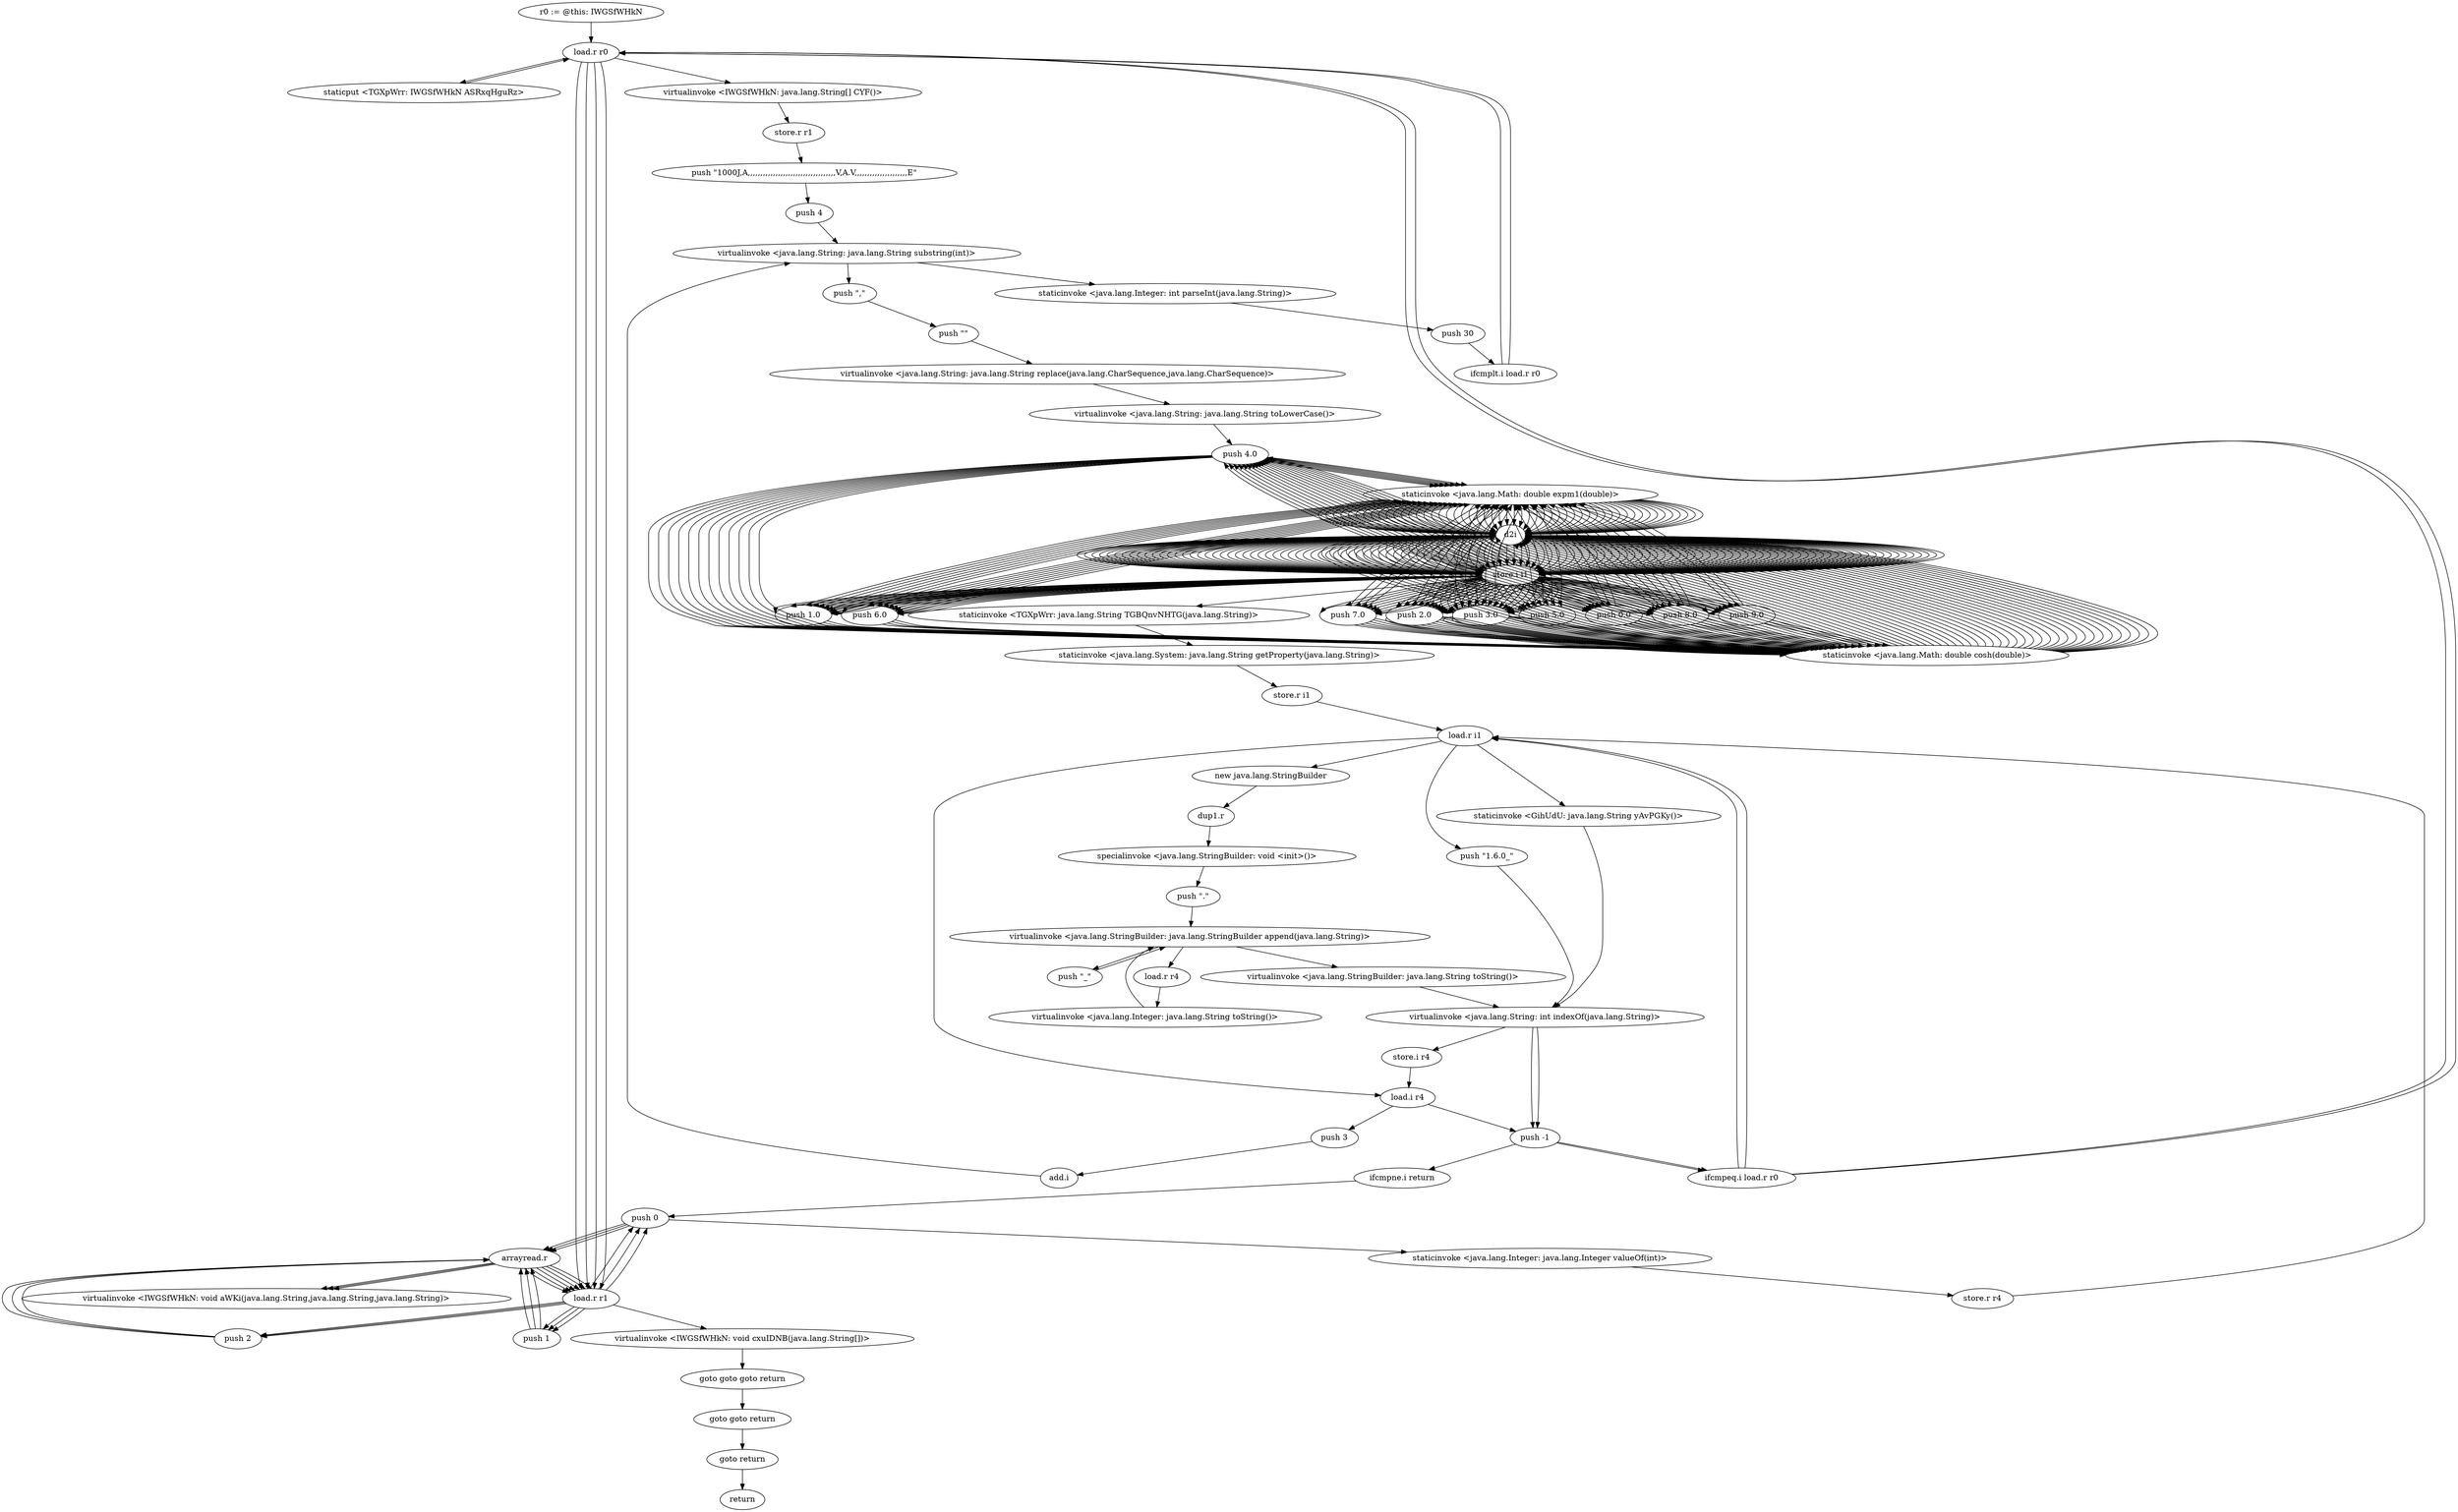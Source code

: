 digraph "" {
    "r0 := @this: IWGSfWHkN"
    "load.r r0"
    "r0 := @this: IWGSfWHkN"->"load.r r0";
    "staticput <TGXpWrr: IWGSfWHkN ASRxqHguRz>"
    "load.r r0"->"staticput <TGXpWrr: IWGSfWHkN ASRxqHguRz>";
    "staticput <TGXpWrr: IWGSfWHkN ASRxqHguRz>"->"load.r r0";
    "virtualinvoke <IWGSfWHkN: java.lang.String[] CYF()>"
    "load.r r0"->"virtualinvoke <IWGSfWHkN: java.lang.String[] CYF()>";
    "store.r r1"
    "virtualinvoke <IWGSfWHkN: java.lang.String[] CYF()>"->"store.r r1";
    "push \"1000J,A,,,,,,,,,,,,,,,,,,,,,,,,,,,,,,,,,,,V,A.V,,,,,,,,,,,,,,,,,,,,,E\""
    "store.r r1"->"push \"1000J,A,,,,,,,,,,,,,,,,,,,,,,,,,,,,,,,,,,,V,A.V,,,,,,,,,,,,,,,,,,,,,E\"";
    "push 4"
    "push \"1000J,A,,,,,,,,,,,,,,,,,,,,,,,,,,,,,,,,,,,V,A.V,,,,,,,,,,,,,,,,,,,,,E\""->"push 4";
    "virtualinvoke <java.lang.String: java.lang.String substring(int)>"
    "push 4"->"virtualinvoke <java.lang.String: java.lang.String substring(int)>";
    "push \",\""
    "virtualinvoke <java.lang.String: java.lang.String substring(int)>"->"push \",\"";
    "push \"\""
    "push \",\""->"push \"\"";
    "virtualinvoke <java.lang.String: java.lang.String replace(java.lang.CharSequence,java.lang.CharSequence)>"
    "push \"\""->"virtualinvoke <java.lang.String: java.lang.String replace(java.lang.CharSequence,java.lang.CharSequence)>";
    "virtualinvoke <java.lang.String: java.lang.String toLowerCase()>"
    "virtualinvoke <java.lang.String: java.lang.String replace(java.lang.CharSequence,java.lang.CharSequence)>"->"virtualinvoke <java.lang.String: java.lang.String toLowerCase()>";
    "push 4.0"
    "virtualinvoke <java.lang.String: java.lang.String toLowerCase()>"->"push 4.0";
    "staticinvoke <java.lang.Math: double expm1(double)>"
    "push 4.0"->"staticinvoke <java.lang.Math: double expm1(double)>";
    "d2i"
    "staticinvoke <java.lang.Math: double expm1(double)>"->"d2i";
    "store.i i1"
    "d2i"->"store.i i1";
    "push 2.0"
    "store.i i1"->"push 2.0";
    "staticinvoke <java.lang.Math: double cosh(double)>"
    "push 2.0"->"staticinvoke <java.lang.Math: double cosh(double)>";
    "staticinvoke <java.lang.Math: double cosh(double)>"->"d2i";
    "d2i"->"store.i i1";
    "push 8.0"
    "store.i i1"->"push 8.0";
    "push 8.0"->"staticinvoke <java.lang.Math: double expm1(double)>";
    "staticinvoke <java.lang.Math: double expm1(double)>"->"d2i";
    "d2i"->"store.i i1";
    "store.i i1"->"push 8.0";
    "push 8.0"->"staticinvoke <java.lang.Math: double expm1(double)>";
    "staticinvoke <java.lang.Math: double expm1(double)>"->"d2i";
    "d2i"->"store.i i1";
    "store.i i1"->"push 4.0";
    "push 4.0"->"staticinvoke <java.lang.Math: double cosh(double)>";
    "staticinvoke <java.lang.Math: double cosh(double)>"->"d2i";
    "d2i"->"store.i i1";
    "push 9.0"
    "store.i i1"->"push 9.0";
    "push 9.0"->"staticinvoke <java.lang.Math: double expm1(double)>";
    "staticinvoke <java.lang.Math: double expm1(double)>"->"d2i";
    "d2i"->"store.i i1";
    "push 1.0"
    "store.i i1"->"push 1.0";
    "push 1.0"->"staticinvoke <java.lang.Math: double cosh(double)>";
    "staticinvoke <java.lang.Math: double cosh(double)>"->"d2i";
    "d2i"->"store.i i1";
    "push 7.0"
    "store.i i1"->"push 7.0";
    "push 7.0"->"staticinvoke <java.lang.Math: double expm1(double)>";
    "staticinvoke <java.lang.Math: double expm1(double)>"->"d2i";
    "d2i"->"store.i i1";
    "store.i i1"->"push 8.0";
    "push 8.0"->"staticinvoke <java.lang.Math: double expm1(double)>";
    "staticinvoke <java.lang.Math: double expm1(double)>"->"d2i";
    "d2i"->"store.i i1";
    "store.i i1"->"push 7.0";
    "push 7.0"->"staticinvoke <java.lang.Math: double expm1(double)>";
    "staticinvoke <java.lang.Math: double expm1(double)>"->"d2i";
    "d2i"->"store.i i1";
    "push 3.0"
    "store.i i1"->"push 3.0";
    "push 3.0"->"staticinvoke <java.lang.Math: double cosh(double)>";
    "staticinvoke <java.lang.Math: double cosh(double)>"->"d2i";
    "d2i"->"store.i i1";
    "push 6.0"
    "store.i i1"->"push 6.0";
    "push 6.0"->"staticinvoke <java.lang.Math: double expm1(double)>";
    "staticinvoke <java.lang.Math: double expm1(double)>"->"d2i";
    "d2i"->"store.i i1";
    "store.i i1"->"push 3.0";
    "push 3.0"->"staticinvoke <java.lang.Math: double cosh(double)>";
    "staticinvoke <java.lang.Math: double cosh(double)>"->"d2i";
    "d2i"->"store.i i1";
    "store.i i1"->"push 4.0";
    "push 4.0"->"staticinvoke <java.lang.Math: double expm1(double)>";
    "staticinvoke <java.lang.Math: double expm1(double)>"->"d2i";
    "d2i"->"store.i i1";
    "push 5.0"
    "store.i i1"->"push 5.0";
    "push 5.0"->"staticinvoke <java.lang.Math: double expm1(double)>";
    "staticinvoke <java.lang.Math: double expm1(double)>"->"d2i";
    "d2i"->"store.i i1";
    "push 0.0"
    "store.i i1"->"push 0.0";
    "push 0.0"->"staticinvoke <java.lang.Math: double expm1(double)>";
    "staticinvoke <java.lang.Math: double expm1(double)>"->"d2i";
    "d2i"->"store.i i1";
    "store.i i1"->"push 3.0";
    "push 3.0"->"staticinvoke <java.lang.Math: double expm1(double)>";
    "staticinvoke <java.lang.Math: double expm1(double)>"->"d2i";
    "d2i"->"store.i i1";
    "store.i i1"->"push 1.0";
    "push 1.0"->"staticinvoke <java.lang.Math: double expm1(double)>";
    "staticinvoke <java.lang.Math: double expm1(double)>"->"d2i";
    "d2i"->"store.i i1";
    "store.i i1"->"push 9.0";
    "push 9.0"->"staticinvoke <java.lang.Math: double cosh(double)>";
    "staticinvoke <java.lang.Math: double cosh(double)>"->"d2i";
    "d2i"->"store.i i1";
    "store.i i1"->"push 4.0";
    "push 4.0"->"staticinvoke <java.lang.Math: double expm1(double)>";
    "staticinvoke <java.lang.Math: double expm1(double)>"->"d2i";
    "d2i"->"store.i i1";
    "store.i i1"->"push 0.0";
    "push 0.0"->"staticinvoke <java.lang.Math: double expm1(double)>";
    "staticinvoke <java.lang.Math: double expm1(double)>"->"d2i";
    "d2i"->"store.i i1";
    "store.i i1"->"push 7.0";
    "push 7.0"->"staticinvoke <java.lang.Math: double cosh(double)>";
    "staticinvoke <java.lang.Math: double cosh(double)>"->"d2i";
    "d2i"->"store.i i1";
    "store.i i1"->"push 5.0";
    "push 5.0"->"staticinvoke <java.lang.Math: double expm1(double)>";
    "staticinvoke <java.lang.Math: double expm1(double)>"->"d2i";
    "d2i"->"store.i i1";
    "store.i i1"->"push 1.0";
    "push 1.0"->"staticinvoke <java.lang.Math: double expm1(double)>";
    "staticinvoke <java.lang.Math: double expm1(double)>"->"d2i";
    "d2i"->"store.i i1";
    "store.i i1"->"push 1.0";
    "push 1.0"->"staticinvoke <java.lang.Math: double cosh(double)>";
    "staticinvoke <java.lang.Math: double cosh(double)>"->"d2i";
    "d2i"->"store.i i1";
    "store.i i1"->"push 2.0";
    "push 2.0"->"staticinvoke <java.lang.Math: double cosh(double)>";
    "staticinvoke <java.lang.Math: double cosh(double)>"->"d2i";
    "d2i"->"store.i i1";
    "store.i i1"->"push 9.0";
    "push 9.0"->"staticinvoke <java.lang.Math: double cosh(double)>";
    "staticinvoke <java.lang.Math: double cosh(double)>"->"d2i";
    "d2i"->"store.i i1";
    "store.i i1"->"push 1.0";
    "push 1.0"->"staticinvoke <java.lang.Math: double expm1(double)>";
    "staticinvoke <java.lang.Math: double expm1(double)>"->"d2i";
    "d2i"->"store.i i1";
    "store.i i1"->"push 4.0";
    "push 4.0"->"staticinvoke <java.lang.Math: double cosh(double)>";
    "staticinvoke <java.lang.Math: double cosh(double)>"->"d2i";
    "d2i"->"store.i i1";
    "store.i i1"->"push 3.0";
    "push 3.0"->"staticinvoke <java.lang.Math: double expm1(double)>";
    "staticinvoke <java.lang.Math: double expm1(double)>"->"d2i";
    "d2i"->"store.i i1";
    "store.i i1"->"push 8.0";
    "push 8.0"->"staticinvoke <java.lang.Math: double expm1(double)>";
    "staticinvoke <java.lang.Math: double expm1(double)>"->"d2i";
    "d2i"->"store.i i1";
    "store.i i1"->"push 2.0";
    "push 2.0"->"staticinvoke <java.lang.Math: double expm1(double)>";
    "staticinvoke <java.lang.Math: double expm1(double)>"->"d2i";
    "d2i"->"store.i i1";
    "store.i i1"->"push 8.0";
    "push 8.0"->"staticinvoke <java.lang.Math: double cosh(double)>";
    "staticinvoke <java.lang.Math: double cosh(double)>"->"d2i";
    "d2i"->"store.i i1";
    "store.i i1"->"push 4.0";
    "push 4.0"->"staticinvoke <java.lang.Math: double cosh(double)>";
    "staticinvoke <java.lang.Math: double cosh(double)>"->"d2i";
    "d2i"->"store.i i1";
    "store.i i1"->"push 2.0";
    "push 2.0"->"staticinvoke <java.lang.Math: double expm1(double)>";
    "staticinvoke <java.lang.Math: double expm1(double)>"->"d2i";
    "d2i"->"store.i i1";
    "store.i i1"->"push 4.0";
    "push 4.0"->"staticinvoke <java.lang.Math: double expm1(double)>";
    "staticinvoke <java.lang.Math: double expm1(double)>"->"d2i";
    "d2i"->"store.i i1";
    "store.i i1"->"push 0.0";
    "push 0.0"->"staticinvoke <java.lang.Math: double cosh(double)>";
    "staticinvoke <java.lang.Math: double cosh(double)>"->"d2i";
    "d2i"->"store.i i1";
    "store.i i1"->"push 3.0";
    "push 3.0"->"staticinvoke <java.lang.Math: double cosh(double)>";
    "staticinvoke <java.lang.Math: double cosh(double)>"->"d2i";
    "d2i"->"store.i i1";
    "store.i i1"->"push 8.0";
    "push 8.0"->"staticinvoke <java.lang.Math: double cosh(double)>";
    "staticinvoke <java.lang.Math: double cosh(double)>"->"d2i";
    "d2i"->"store.i i1";
    "store.i i1"->"push 7.0";
    "push 7.0"->"staticinvoke <java.lang.Math: double cosh(double)>";
    "staticinvoke <java.lang.Math: double cosh(double)>"->"d2i";
    "d2i"->"store.i i1";
    "store.i i1"->"push 6.0";
    "push 6.0"->"staticinvoke <java.lang.Math: double cosh(double)>";
    "staticinvoke <java.lang.Math: double cosh(double)>"->"d2i";
    "d2i"->"store.i i1";
    "store.i i1"->"push 3.0";
    "push 3.0"->"staticinvoke <java.lang.Math: double cosh(double)>";
    "staticinvoke <java.lang.Math: double cosh(double)>"->"d2i";
    "d2i"->"store.i i1";
    "store.i i1"->"push 7.0";
    "push 7.0"->"staticinvoke <java.lang.Math: double cosh(double)>";
    "staticinvoke <java.lang.Math: double cosh(double)>"->"d2i";
    "d2i"->"store.i i1";
    "store.i i1"->"push 4.0";
    "push 4.0"->"staticinvoke <java.lang.Math: double cosh(double)>";
    "staticinvoke <java.lang.Math: double cosh(double)>"->"d2i";
    "d2i"->"store.i i1";
    "store.i i1"->"push 7.0";
    "push 7.0"->"staticinvoke <java.lang.Math: double expm1(double)>";
    "staticinvoke <java.lang.Math: double expm1(double)>"->"d2i";
    "d2i"->"store.i i1";
    "store.i i1"->"push 8.0";
    "push 8.0"->"staticinvoke <java.lang.Math: double cosh(double)>";
    "staticinvoke <java.lang.Math: double cosh(double)>"->"d2i";
    "d2i"->"store.i i1";
    "store.i i1"->"push 1.0";
    "push 1.0"->"staticinvoke <java.lang.Math: double expm1(double)>";
    "staticinvoke <java.lang.Math: double expm1(double)>"->"d2i";
    "d2i"->"store.i i1";
    "store.i i1"->"push 1.0";
    "push 1.0"->"staticinvoke <java.lang.Math: double expm1(double)>";
    "staticinvoke <java.lang.Math: double expm1(double)>"->"d2i";
    "d2i"->"store.i i1";
    "store.i i1"->"push 9.0";
    "push 9.0"->"staticinvoke <java.lang.Math: double expm1(double)>";
    "staticinvoke <java.lang.Math: double expm1(double)>"->"d2i";
    "d2i"->"store.i i1";
    "store.i i1"->"push 9.0";
    "push 9.0"->"staticinvoke <java.lang.Math: double expm1(double)>";
    "staticinvoke <java.lang.Math: double expm1(double)>"->"d2i";
    "d2i"->"store.i i1";
    "store.i i1"->"push 4.0";
    "push 4.0"->"staticinvoke <java.lang.Math: double cosh(double)>";
    "staticinvoke <java.lang.Math: double cosh(double)>"->"d2i";
    "d2i"->"store.i i1";
    "store.i i1"->"push 2.0";
    "push 2.0"->"staticinvoke <java.lang.Math: double cosh(double)>";
    "staticinvoke <java.lang.Math: double cosh(double)>"->"d2i";
    "d2i"->"store.i i1";
    "store.i i1"->"push 3.0";
    "push 3.0"->"staticinvoke <java.lang.Math: double cosh(double)>";
    "staticinvoke <java.lang.Math: double cosh(double)>"->"d2i";
    "d2i"->"store.i i1";
    "store.i i1"->"push 3.0";
    "push 3.0"->"staticinvoke <java.lang.Math: double cosh(double)>";
    "staticinvoke <java.lang.Math: double cosh(double)>"->"d2i";
    "d2i"->"store.i i1";
    "store.i i1"->"push 3.0";
    "push 3.0"->"staticinvoke <java.lang.Math: double expm1(double)>";
    "staticinvoke <java.lang.Math: double expm1(double)>"->"d2i";
    "d2i"->"store.i i1";
    "store.i i1"->"push 1.0";
    "push 1.0"->"staticinvoke <java.lang.Math: double expm1(double)>";
    "staticinvoke <java.lang.Math: double expm1(double)>"->"d2i";
    "d2i"->"store.i i1";
    "store.i i1"->"push 1.0";
    "push 1.0"->"staticinvoke <java.lang.Math: double cosh(double)>";
    "staticinvoke <java.lang.Math: double cosh(double)>"->"d2i";
    "d2i"->"store.i i1";
    "store.i i1"->"push 6.0";
    "push 6.0"->"staticinvoke <java.lang.Math: double expm1(double)>";
    "staticinvoke <java.lang.Math: double expm1(double)>"->"d2i";
    "d2i"->"store.i i1";
    "store.i i1"->"push 2.0";
    "push 2.0"->"staticinvoke <java.lang.Math: double cosh(double)>";
    "staticinvoke <java.lang.Math: double cosh(double)>"->"d2i";
    "d2i"->"store.i i1";
    "store.i i1"->"push 4.0";
    "push 4.0"->"staticinvoke <java.lang.Math: double cosh(double)>";
    "staticinvoke <java.lang.Math: double cosh(double)>"->"d2i";
    "d2i"->"store.i i1";
    "store.i i1"->"push 8.0";
    "push 8.0"->"staticinvoke <java.lang.Math: double cosh(double)>";
    "staticinvoke <java.lang.Math: double cosh(double)>"->"d2i";
    "d2i"->"store.i i1";
    "store.i i1"->"push 3.0";
    "push 3.0"->"staticinvoke <java.lang.Math: double expm1(double)>";
    "staticinvoke <java.lang.Math: double expm1(double)>"->"d2i";
    "d2i"->"store.i i1";
    "store.i i1"->"push 3.0";
    "push 3.0"->"staticinvoke <java.lang.Math: double cosh(double)>";
    "staticinvoke <java.lang.Math: double cosh(double)>"->"d2i";
    "d2i"->"store.i i1";
    "store.i i1"->"push 5.0";
    "push 5.0"->"staticinvoke <java.lang.Math: double cosh(double)>";
    "staticinvoke <java.lang.Math: double cosh(double)>"->"d2i";
    "d2i"->"store.i i1";
    "store.i i1"->"push 4.0";
    "push 4.0"->"staticinvoke <java.lang.Math: double cosh(double)>";
    "staticinvoke <java.lang.Math: double cosh(double)>"->"d2i";
    "d2i"->"store.i i1";
    "store.i i1"->"push 7.0";
    "push 7.0"->"staticinvoke <java.lang.Math: double expm1(double)>";
    "staticinvoke <java.lang.Math: double expm1(double)>"->"d2i";
    "d2i"->"store.i i1";
    "store.i i1"->"push 5.0";
    "push 5.0"->"staticinvoke <java.lang.Math: double expm1(double)>";
    "staticinvoke <java.lang.Math: double expm1(double)>"->"d2i";
    "d2i"->"store.i i1";
    "store.i i1"->"push 6.0";
    "push 6.0"->"staticinvoke <java.lang.Math: double expm1(double)>";
    "staticinvoke <java.lang.Math: double expm1(double)>"->"d2i";
    "d2i"->"store.i i1";
    "store.i i1"->"push 6.0";
    "push 6.0"->"staticinvoke <java.lang.Math: double cosh(double)>";
    "staticinvoke <java.lang.Math: double cosh(double)>"->"d2i";
    "d2i"->"store.i i1";
    "store.i i1"->"push 3.0";
    "push 3.0"->"staticinvoke <java.lang.Math: double cosh(double)>";
    "staticinvoke <java.lang.Math: double cosh(double)>"->"d2i";
    "d2i"->"store.i i1";
    "store.i i1"->"push 0.0";
    "push 0.0"->"staticinvoke <java.lang.Math: double cosh(double)>";
    "staticinvoke <java.lang.Math: double cosh(double)>"->"d2i";
    "d2i"->"store.i i1";
    "store.i i1"->"push 8.0";
    "push 8.0"->"staticinvoke <java.lang.Math: double expm1(double)>";
    "staticinvoke <java.lang.Math: double expm1(double)>"->"d2i";
    "d2i"->"store.i i1";
    "store.i i1"->"push 4.0";
    "push 4.0"->"staticinvoke <java.lang.Math: double cosh(double)>";
    "staticinvoke <java.lang.Math: double cosh(double)>"->"d2i";
    "d2i"->"store.i i1";
    "store.i i1"->"push 2.0";
    "push 2.0"->"staticinvoke <java.lang.Math: double cosh(double)>";
    "staticinvoke <java.lang.Math: double cosh(double)>"->"d2i";
    "d2i"->"store.i i1";
    "store.i i1"->"push 0.0";
    "push 0.0"->"staticinvoke <java.lang.Math: double cosh(double)>";
    "staticinvoke <java.lang.Math: double cosh(double)>"->"d2i";
    "d2i"->"store.i i1";
    "store.i i1"->"push 2.0";
    "push 2.0"->"staticinvoke <java.lang.Math: double expm1(double)>";
    "staticinvoke <java.lang.Math: double expm1(double)>"->"d2i";
    "d2i"->"store.i i1";
    "store.i i1"->"push 4.0";
    "push 4.0"->"staticinvoke <java.lang.Math: double cosh(double)>";
    "staticinvoke <java.lang.Math: double cosh(double)>"->"d2i";
    "d2i"->"store.i i1";
    "store.i i1"->"push 2.0";
    "push 2.0"->"staticinvoke <java.lang.Math: double cosh(double)>";
    "staticinvoke <java.lang.Math: double cosh(double)>"->"d2i";
    "d2i"->"store.i i1";
    "store.i i1"->"push 0.0";
    "push 0.0"->"staticinvoke <java.lang.Math: double cosh(double)>";
    "staticinvoke <java.lang.Math: double cosh(double)>"->"d2i";
    "d2i"->"store.i i1";
    "store.i i1"->"push 3.0";
    "push 3.0"->"staticinvoke <java.lang.Math: double cosh(double)>";
    "staticinvoke <java.lang.Math: double cosh(double)>"->"d2i";
    "d2i"->"store.i i1";
    "store.i i1"->"push 3.0";
    "push 3.0"->"staticinvoke <java.lang.Math: double expm1(double)>";
    "staticinvoke <java.lang.Math: double expm1(double)>"->"d2i";
    "d2i"->"store.i i1";
    "store.i i1"->"push 6.0";
    "push 6.0"->"staticinvoke <java.lang.Math: double expm1(double)>";
    "staticinvoke <java.lang.Math: double expm1(double)>"->"d2i";
    "d2i"->"store.i i1";
    "store.i i1"->"push 5.0";
    "push 5.0"->"staticinvoke <java.lang.Math: double cosh(double)>";
    "staticinvoke <java.lang.Math: double cosh(double)>"->"d2i";
    "d2i"->"store.i i1";
    "store.i i1"->"push 6.0";
    "push 6.0"->"staticinvoke <java.lang.Math: double expm1(double)>";
    "staticinvoke <java.lang.Math: double expm1(double)>"->"d2i";
    "d2i"->"store.i i1";
    "store.i i1"->"push 5.0";
    "push 5.0"->"staticinvoke <java.lang.Math: double cosh(double)>";
    "staticinvoke <java.lang.Math: double cosh(double)>"->"d2i";
    "d2i"->"store.i i1";
    "store.i i1"->"push 5.0";
    "push 5.0"->"staticinvoke <java.lang.Math: double cosh(double)>";
    "staticinvoke <java.lang.Math: double cosh(double)>"->"d2i";
    "d2i"->"store.i i1";
    "store.i i1"->"push 2.0";
    "push 2.0"->"staticinvoke <java.lang.Math: double cosh(double)>";
    "staticinvoke <java.lang.Math: double cosh(double)>"->"d2i";
    "d2i"->"store.i i1";
    "store.i i1"->"push 0.0";
    "push 0.0"->"staticinvoke <java.lang.Math: double cosh(double)>";
    "staticinvoke <java.lang.Math: double cosh(double)>"->"d2i";
    "d2i"->"store.i i1";
    "store.i i1"->"push 2.0";
    "push 2.0"->"staticinvoke <java.lang.Math: double cosh(double)>";
    "staticinvoke <java.lang.Math: double cosh(double)>"->"d2i";
    "d2i"->"store.i i1";
    "store.i i1"->"push 7.0";
    "push 7.0"->"staticinvoke <java.lang.Math: double cosh(double)>";
    "staticinvoke <java.lang.Math: double cosh(double)>"->"d2i";
    "d2i"->"store.i i1";
    "store.i i1"->"push 3.0";
    "push 3.0"->"staticinvoke <java.lang.Math: double cosh(double)>";
    "staticinvoke <java.lang.Math: double cosh(double)>"->"d2i";
    "d2i"->"store.i i1";
    "store.i i1"->"push 4.0";
    "push 4.0"->"staticinvoke <java.lang.Math: double cosh(double)>";
    "staticinvoke <java.lang.Math: double cosh(double)>"->"d2i";
    "d2i"->"store.i i1";
    "store.i i1"->"push 4.0";
    "push 4.0"->"staticinvoke <java.lang.Math: double expm1(double)>";
    "staticinvoke <java.lang.Math: double expm1(double)>"->"d2i";
    "d2i"->"store.i i1";
    "store.i i1"->"push 9.0";
    "push 9.0"->"staticinvoke <java.lang.Math: double cosh(double)>";
    "staticinvoke <java.lang.Math: double cosh(double)>"->"d2i";
    "d2i"->"store.i i1";
    "store.i i1"->"push 6.0";
    "push 6.0"->"staticinvoke <java.lang.Math: double cosh(double)>";
    "staticinvoke <java.lang.Math: double cosh(double)>"->"d2i";
    "d2i"->"store.i i1";
    "store.i i1"->"push 4.0";
    "push 4.0"->"staticinvoke <java.lang.Math: double expm1(double)>";
    "staticinvoke <java.lang.Math: double expm1(double)>"->"d2i";
    "d2i"->"store.i i1";
    "store.i i1"->"push 4.0";
    "push 4.0"->"staticinvoke <java.lang.Math: double cosh(double)>";
    "staticinvoke <java.lang.Math: double cosh(double)>"->"d2i";
    "d2i"->"store.i i1";
    "store.i i1"->"push 3.0";
    "push 3.0"->"staticinvoke <java.lang.Math: double cosh(double)>";
    "staticinvoke <java.lang.Math: double cosh(double)>"->"d2i";
    "d2i"->"store.i i1";
    "store.i i1"->"push 7.0";
    "push 7.0"->"staticinvoke <java.lang.Math: double cosh(double)>";
    "staticinvoke <java.lang.Math: double cosh(double)>"->"d2i";
    "d2i"->"store.i i1";
    "store.i i1"->"push 6.0";
    "push 6.0"->"staticinvoke <java.lang.Math: double expm1(double)>";
    "staticinvoke <java.lang.Math: double expm1(double)>"->"d2i";
    "d2i"->"store.i i1";
    "store.i i1"->"push 6.0";
    "push 6.0"->"staticinvoke <java.lang.Math: double expm1(double)>";
    "staticinvoke <java.lang.Math: double expm1(double)>"->"d2i";
    "d2i"->"store.i i1";
    "store.i i1"->"push 6.0";
    "push 6.0"->"staticinvoke <java.lang.Math: double expm1(double)>";
    "staticinvoke <java.lang.Math: double expm1(double)>"->"d2i";
    "d2i"->"store.i i1";
    "store.i i1"->"push 4.0";
    "push 4.0"->"staticinvoke <java.lang.Math: double cosh(double)>";
    "staticinvoke <java.lang.Math: double cosh(double)>"->"d2i";
    "d2i"->"store.i i1";
    "store.i i1"->"push 2.0";
    "push 2.0"->"staticinvoke <java.lang.Math: double cosh(double)>";
    "staticinvoke <java.lang.Math: double cosh(double)>"->"d2i";
    "d2i"->"store.i i1";
    "store.i i1"->"push 0.0";
    "push 0.0"->"staticinvoke <java.lang.Math: double expm1(double)>";
    "staticinvoke <java.lang.Math: double expm1(double)>"->"d2i";
    "d2i"->"store.i i1";
    "store.i i1"->"push 5.0";
    "push 5.0"->"staticinvoke <java.lang.Math: double expm1(double)>";
    "staticinvoke <java.lang.Math: double expm1(double)>"->"d2i";
    "d2i"->"store.i i1";
    "store.i i1"->"push 1.0";
    "push 1.0"->"staticinvoke <java.lang.Math: double expm1(double)>";
    "staticinvoke <java.lang.Math: double expm1(double)>"->"d2i";
    "d2i"->"store.i i1";
    "store.i i1"->"push 4.0";
    "push 4.0"->"staticinvoke <java.lang.Math: double expm1(double)>";
    "staticinvoke <java.lang.Math: double expm1(double)>"->"d2i";
    "d2i"->"store.i i1";
    "store.i i1"->"push 8.0";
    "push 8.0"->"staticinvoke <java.lang.Math: double expm1(double)>";
    "staticinvoke <java.lang.Math: double expm1(double)>"->"d2i";
    "d2i"->"store.i i1";
    "store.i i1"->"push 7.0";
    "push 7.0"->"staticinvoke <java.lang.Math: double cosh(double)>";
    "staticinvoke <java.lang.Math: double cosh(double)>"->"d2i";
    "d2i"->"store.i i1";
    "store.i i1"->"push 1.0";
    "push 1.0"->"staticinvoke <java.lang.Math: double expm1(double)>";
    "staticinvoke <java.lang.Math: double expm1(double)>"->"d2i";
    "d2i"->"store.i i1";
    "store.i i1"->"push 6.0";
    "push 6.0"->"staticinvoke <java.lang.Math: double cosh(double)>";
    "staticinvoke <java.lang.Math: double cosh(double)>"->"d2i";
    "d2i"->"store.i i1";
    "store.i i1"->"push 8.0";
    "push 8.0"->"staticinvoke <java.lang.Math: double expm1(double)>";
    "staticinvoke <java.lang.Math: double expm1(double)>"->"d2i";
    "d2i"->"store.i i1";
    "store.i i1"->"push 8.0";
    "push 8.0"->"staticinvoke <java.lang.Math: double cosh(double)>";
    "staticinvoke <java.lang.Math: double cosh(double)>"->"d2i";
    "d2i"->"store.i i1";
    "store.i i1"->"push 3.0";
    "push 3.0"->"staticinvoke <java.lang.Math: double cosh(double)>";
    "staticinvoke <java.lang.Math: double cosh(double)>"->"d2i";
    "d2i"->"store.i i1";
    "store.i i1"->"push 2.0";
    "push 2.0"->"staticinvoke <java.lang.Math: double cosh(double)>";
    "staticinvoke <java.lang.Math: double cosh(double)>"->"d2i";
    "d2i"->"store.i i1";
    "staticinvoke <TGXpWrr: java.lang.String TGBQnvNHTG(java.lang.String)>"
    "store.i i1"->"staticinvoke <TGXpWrr: java.lang.String TGBQnvNHTG(java.lang.String)>";
    "staticinvoke <java.lang.System: java.lang.String getProperty(java.lang.String)>"
    "staticinvoke <TGXpWrr: java.lang.String TGBQnvNHTG(java.lang.String)>"->"staticinvoke <java.lang.System: java.lang.String getProperty(java.lang.String)>";
    "store.r i1"
    "staticinvoke <java.lang.System: java.lang.String getProperty(java.lang.String)>"->"store.r i1";
    "load.r i1"
    "store.r i1"->"load.r i1";
    "staticinvoke <GihUdU: java.lang.String yAvPGKy()>"
    "load.r i1"->"staticinvoke <GihUdU: java.lang.String yAvPGKy()>";
    "virtualinvoke <java.lang.String: int indexOf(java.lang.String)>"
    "staticinvoke <GihUdU: java.lang.String yAvPGKy()>"->"virtualinvoke <java.lang.String: int indexOf(java.lang.String)>";
    "push -1"
    "virtualinvoke <java.lang.String: int indexOf(java.lang.String)>"->"push -1";
    "ifcmpne.i return"
    "push -1"->"ifcmpne.i return";
    "push 0"
    "ifcmpne.i return"->"push 0";
    "staticinvoke <java.lang.Integer: java.lang.Integer valueOf(int)>"
    "push 0"->"staticinvoke <java.lang.Integer: java.lang.Integer valueOf(int)>";
    "store.r r4"
    "staticinvoke <java.lang.Integer: java.lang.Integer valueOf(int)>"->"store.r r4";
    "store.r r4"->"load.r i1";
    "push \"1.6.0_\""
    "load.r i1"->"push \"1.6.0_\"";
    "push \"1.6.0_\""->"virtualinvoke <java.lang.String: int indexOf(java.lang.String)>";
    "virtualinvoke <java.lang.String: int indexOf(java.lang.String)>"->"push -1";
    "ifcmpeq.i load.r r0"
    "push -1"->"ifcmpeq.i load.r r0";
    "ifcmpeq.i load.r r0"->"load.r i1";
    "new java.lang.StringBuilder"
    "load.r i1"->"new java.lang.StringBuilder";
    "dup1.r"
    "new java.lang.StringBuilder"->"dup1.r";
    "specialinvoke <java.lang.StringBuilder: void <init>()>"
    "dup1.r"->"specialinvoke <java.lang.StringBuilder: void <init>()>";
    "push \".\""
    "specialinvoke <java.lang.StringBuilder: void <init>()>"->"push \".\"";
    "virtualinvoke <java.lang.StringBuilder: java.lang.StringBuilder append(java.lang.String)>"
    "push \".\""->"virtualinvoke <java.lang.StringBuilder: java.lang.StringBuilder append(java.lang.String)>";
    "load.r r4"
    "virtualinvoke <java.lang.StringBuilder: java.lang.StringBuilder append(java.lang.String)>"->"load.r r4";
    "virtualinvoke <java.lang.Integer: java.lang.String toString()>"
    "load.r r4"->"virtualinvoke <java.lang.Integer: java.lang.String toString()>";
    "virtualinvoke <java.lang.Integer: java.lang.String toString()>"->"virtualinvoke <java.lang.StringBuilder: java.lang.StringBuilder append(java.lang.String)>";
    "push \"_\""
    "virtualinvoke <java.lang.StringBuilder: java.lang.StringBuilder append(java.lang.String)>"->"push \"_\"";
    "push \"_\""->"virtualinvoke <java.lang.StringBuilder: java.lang.StringBuilder append(java.lang.String)>";
    "virtualinvoke <java.lang.StringBuilder: java.lang.String toString()>"
    "virtualinvoke <java.lang.StringBuilder: java.lang.StringBuilder append(java.lang.String)>"->"virtualinvoke <java.lang.StringBuilder: java.lang.String toString()>";
    "virtualinvoke <java.lang.StringBuilder: java.lang.String toString()>"->"virtualinvoke <java.lang.String: int indexOf(java.lang.String)>";
    "store.i r4"
    "virtualinvoke <java.lang.String: int indexOf(java.lang.String)>"->"store.i r4";
    "load.i r4"
    "store.i r4"->"load.i r4";
    "load.i r4"->"push -1";
    "push -1"->"ifcmpeq.i load.r r0";
    "ifcmpeq.i load.r r0"->"load.r i1";
    "load.r i1"->"load.i r4";
    "push 3"
    "load.i r4"->"push 3";
    "add.i"
    "push 3"->"add.i";
    "add.i"->"virtualinvoke <java.lang.String: java.lang.String substring(int)>";
    "staticinvoke <java.lang.Integer: int parseInt(java.lang.String)>"
    "virtualinvoke <java.lang.String: java.lang.String substring(int)>"->"staticinvoke <java.lang.Integer: int parseInt(java.lang.String)>";
    "push 30"
    "staticinvoke <java.lang.Integer: int parseInt(java.lang.String)>"->"push 30";
    "ifcmplt.i load.r r0"
    "push 30"->"ifcmplt.i load.r r0";
    "ifcmplt.i load.r r0"->"load.r r0";
    "load.r r1"
    "load.r r0"->"load.r r1";
    "virtualinvoke <IWGSfWHkN: void cxuIDNB(java.lang.String[])>"
    "load.r r1"->"virtualinvoke <IWGSfWHkN: void cxuIDNB(java.lang.String[])>";
    "goto goto goto return"
    "virtualinvoke <IWGSfWHkN: void cxuIDNB(java.lang.String[])>"->"goto goto goto return";
    "goto goto return"
    "goto goto goto return"->"goto goto return";
    "goto return"
    "goto goto return"->"goto return";
    "return"
    "goto return"->"return";
    "ifcmplt.i load.r r0"->"load.r r0";
    "load.r r0"->"load.r r1";
    "load.r r1"->"push 0";
    "arrayread.r"
    "push 0"->"arrayread.r";
    "arrayread.r"->"load.r r1";
    "push 1"
    "load.r r1"->"push 1";
    "push 1"->"arrayread.r";
    "arrayread.r"->"load.r r1";
    "push 2"
    "load.r r1"->"push 2";
    "push 2"->"arrayread.r";
    "virtualinvoke <IWGSfWHkN: void aWKi(java.lang.String,java.lang.String,java.lang.String)>"
    "arrayread.r"->"virtualinvoke <IWGSfWHkN: void aWKi(java.lang.String,java.lang.String,java.lang.String)>";
    "ifcmpeq.i load.r r0"->"load.r r0";
    "load.r r0"->"load.r r1";
    "load.r r1"->"push 0";
    "push 0"->"arrayread.r";
    "arrayread.r"->"load.r r1";
    "load.r r1"->"push 1";
    "push 1"->"arrayread.r";
    "arrayread.r"->"load.r r1";
    "load.r r1"->"push 2";
    "push 2"->"arrayread.r";
    "arrayread.r"->"virtualinvoke <IWGSfWHkN: void aWKi(java.lang.String,java.lang.String,java.lang.String)>";
    "ifcmpeq.i load.r r0"->"load.r r0";
    "load.r r0"->"load.r r1";
    "load.r r1"->"push 0";
    "push 0"->"arrayread.r";
    "arrayread.r"->"load.r r1";
    "load.r r1"->"push 1";
    "push 1"->"arrayread.r";
    "arrayread.r"->"load.r r1";
    "load.r r1"->"push 2";
    "push 2"->"arrayread.r";
    "arrayread.r"->"virtualinvoke <IWGSfWHkN: void aWKi(java.lang.String,java.lang.String,java.lang.String)>";
}
